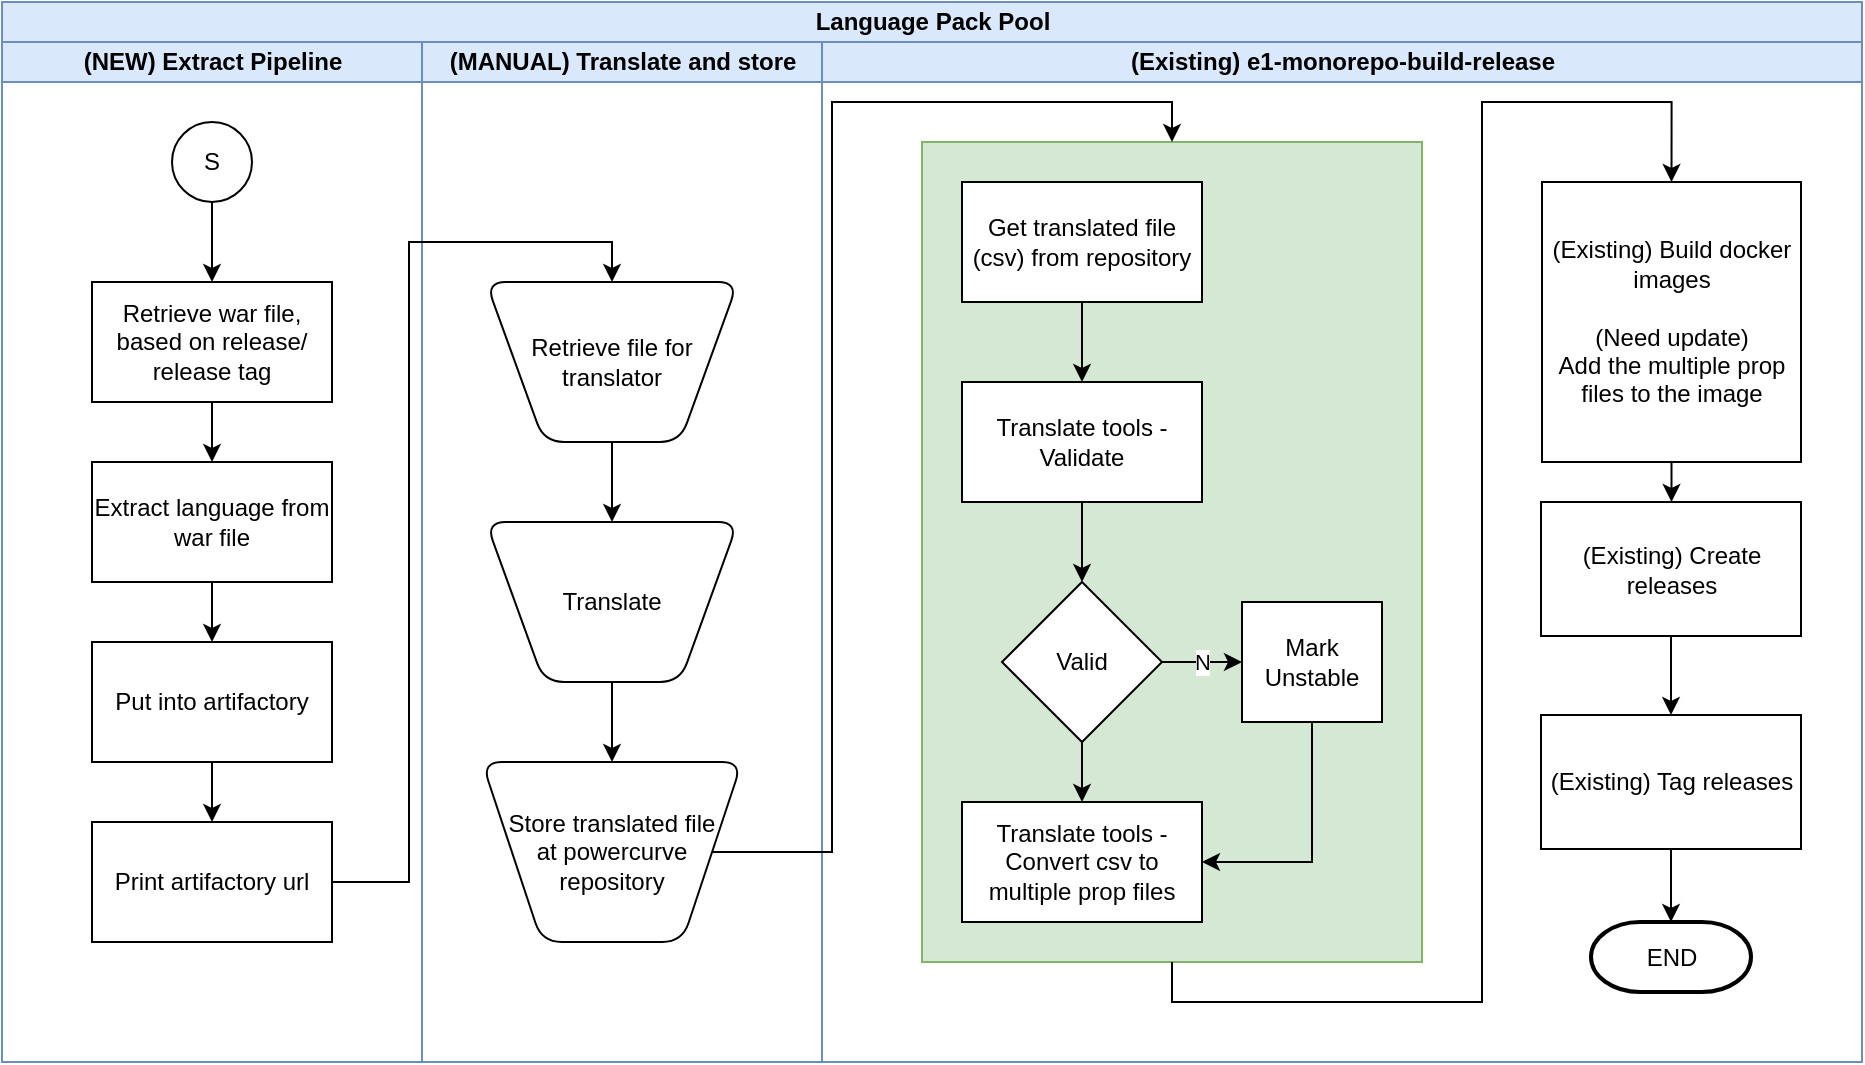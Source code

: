 <mxfile version="13.1.2" type="github">
  <diagram id="prtHgNgQTEPvFCAcTncT" name="Page-1">
    <mxGraphModel dx="1185" dy="670" grid="1" gridSize="10" guides="1" tooltips="1" connect="1" arrows="1" fold="1" page="1" pageScale="1" pageWidth="827" pageHeight="1169" math="0" shadow="0">
      <root>
        <mxCell id="0" />
        <mxCell id="1" parent="0" />
        <mxCell id="otR9TPUCRhcJya0NwbyP-5" value="Language Pack Pool" style="swimlane;html=1;childLayout=stackLayout;resizeParent=1;resizeParentMax=0;startSize=20;fillColor=#dae8fc;strokeColor=#6C8EBF;" parent="1" vertex="1">
          <mxGeometry x="40" y="40" width="930" height="530" as="geometry" />
        </mxCell>
        <mxCell id="otR9TPUCRhcJya0NwbyP-6" value="(NEW) Extract Pipeline" style="swimlane;html=1;startSize=20;fillColor=#dae8fc;strokeColor=#6C8EBF;" parent="otR9TPUCRhcJya0NwbyP-5" vertex="1">
          <mxGeometry y="20" width="210" height="510" as="geometry" />
        </mxCell>
        <mxCell id="otR9TPUCRhcJya0NwbyP-17" style="edgeStyle=orthogonalEdgeStyle;rounded=0;orthogonalLoop=1;jettySize=auto;html=1;" parent="otR9TPUCRhcJya0NwbyP-6" source="otR9TPUCRhcJya0NwbyP-26" target="otR9TPUCRhcJya0NwbyP-10" edge="1">
          <mxGeometry relative="1" as="geometry">
            <mxPoint x="140" y="70" as="sourcePoint" />
          </mxGeometry>
        </mxCell>
        <mxCell id="otR9TPUCRhcJya0NwbyP-18" style="edgeStyle=orthogonalEdgeStyle;rounded=0;orthogonalLoop=1;jettySize=auto;html=1;" parent="otR9TPUCRhcJya0NwbyP-6" source="otR9TPUCRhcJya0NwbyP-10" target="otR9TPUCRhcJya0NwbyP-11" edge="1">
          <mxGeometry relative="1" as="geometry" />
        </mxCell>
        <mxCell id="otR9TPUCRhcJya0NwbyP-19" style="edgeStyle=orthogonalEdgeStyle;rounded=0;orthogonalLoop=1;jettySize=auto;html=1;" parent="otR9TPUCRhcJya0NwbyP-6" source="otR9TPUCRhcJya0NwbyP-11" target="otR9TPUCRhcJya0NwbyP-12" edge="1">
          <mxGeometry relative="1" as="geometry" />
        </mxCell>
        <mxCell id="otR9TPUCRhcJya0NwbyP-20" style="edgeStyle=orthogonalEdgeStyle;rounded=0;orthogonalLoop=1;jettySize=auto;html=1;" parent="otR9TPUCRhcJya0NwbyP-6" source="otR9TPUCRhcJya0NwbyP-12" target="otR9TPUCRhcJya0NwbyP-13" edge="1">
          <mxGeometry relative="1" as="geometry" />
        </mxCell>
        <mxCell id="otR9TPUCRhcJya0NwbyP-10" value="Retrieve war file, based on release/ release tag" style="rounded=0;whiteSpace=wrap;html=1;" parent="otR9TPUCRhcJya0NwbyP-6" vertex="1">
          <mxGeometry x="45" y="120" width="120" height="60" as="geometry" />
        </mxCell>
        <mxCell id="otR9TPUCRhcJya0NwbyP-11" value="Extract language from war file" style="rounded=0;whiteSpace=wrap;html=1;" parent="otR9TPUCRhcJya0NwbyP-6" vertex="1">
          <mxGeometry x="45" y="210" width="120" height="60" as="geometry" />
        </mxCell>
        <mxCell id="otR9TPUCRhcJya0NwbyP-12" value="Put into artifactory" style="rounded=0;whiteSpace=wrap;html=1;" parent="otR9TPUCRhcJya0NwbyP-6" vertex="1">
          <mxGeometry x="45" y="300" width="120" height="60" as="geometry" />
        </mxCell>
        <mxCell id="otR9TPUCRhcJya0NwbyP-13" value="Print artifactory url" style="rounded=0;whiteSpace=wrap;html=1;" parent="otR9TPUCRhcJya0NwbyP-6" vertex="1">
          <mxGeometry x="45" y="390" width="120" height="60" as="geometry" />
        </mxCell>
        <mxCell id="otR9TPUCRhcJya0NwbyP-26" value="S" style="ellipse;whiteSpace=wrap;html=1;aspect=fixed;rounded=1;" parent="otR9TPUCRhcJya0NwbyP-6" vertex="1">
          <mxGeometry x="85" y="40" width="40" height="40" as="geometry" />
        </mxCell>
        <mxCell id="otR9TPUCRhcJya0NwbyP-7" value="(MANUAL) Translate and store" style="swimlane;html=1;startSize=20;verticalAlign=middle;horizontal=1;fillColor=#dae8fc;strokeColor=#6C8EBF;" parent="otR9TPUCRhcJya0NwbyP-5" vertex="1">
          <mxGeometry x="210" y="20" width="200" height="510" as="geometry" />
        </mxCell>
        <mxCell id="otR9TPUCRhcJya0NwbyP-44" style="edgeStyle=orthogonalEdgeStyle;rounded=0;orthogonalLoop=1;jettySize=auto;html=1;" parent="otR9TPUCRhcJya0NwbyP-7" source="otR9TPUCRhcJya0NwbyP-38" target="otR9TPUCRhcJya0NwbyP-41" edge="1">
          <mxGeometry relative="1" as="geometry" />
        </mxCell>
        <mxCell id="otR9TPUCRhcJya0NwbyP-45" style="edgeStyle=orthogonalEdgeStyle;rounded=0;orthogonalLoop=1;jettySize=auto;html=1;" parent="otR9TPUCRhcJya0NwbyP-7" source="otR9TPUCRhcJya0NwbyP-41" target="otR9TPUCRhcJya0NwbyP-43" edge="1">
          <mxGeometry relative="1" as="geometry" />
        </mxCell>
        <mxCell id="otR9TPUCRhcJya0NwbyP-38" value="&lt;span&gt;Retrieve file for translator&lt;/span&gt;" style="verticalLabelPosition=middle;verticalAlign=middle;html=1;shape=trapezoid;perimeter=trapezoidPerimeter;whiteSpace=wrap;size=0.23;arcSize=20;flipV=1;rounded=1;labelPosition=center;align=center;" parent="otR9TPUCRhcJya0NwbyP-7" vertex="1">
          <mxGeometry x="32" y="120" width="126" height="80" as="geometry" />
        </mxCell>
        <mxCell id="otR9TPUCRhcJya0NwbyP-41" value="&lt;span&gt;Translate&lt;/span&gt;" style="verticalLabelPosition=middle;verticalAlign=middle;html=1;shape=trapezoid;perimeter=trapezoidPerimeter;whiteSpace=wrap;size=0.23;arcSize=20;flipV=1;rounded=1;labelPosition=center;align=center;" parent="otR9TPUCRhcJya0NwbyP-7" vertex="1">
          <mxGeometry x="32" y="240" width="126" height="80" as="geometry" />
        </mxCell>
        <mxCell id="otR9TPUCRhcJya0NwbyP-43" value="&lt;span&gt;Store translated file&lt;br&gt;at powercurve repository&lt;/span&gt;" style="verticalLabelPosition=middle;verticalAlign=middle;html=1;shape=trapezoid;perimeter=trapezoidPerimeter;whiteSpace=wrap;size=0.23;arcSize=20;flipV=1;rounded=1;labelPosition=center;align=center;" parent="otR9TPUCRhcJya0NwbyP-7" vertex="1">
          <mxGeometry x="30" y="360" width="130" height="90" as="geometry" />
        </mxCell>
        <mxCell id="otR9TPUCRhcJya0NwbyP-8" value="(Existing)&amp;nbsp;e1-monorepo-build-release" style="swimlane;html=1;startSize=20;fillColor=#dae8fc;strokeColor=#6C8EBF;" parent="otR9TPUCRhcJya0NwbyP-5" vertex="1">
          <mxGeometry x="410" y="20" width="520" height="510" as="geometry" />
        </mxCell>
        <mxCell id="byoN6DWb2ZMdWjJe2KeH-1" value="" style="rounded=0;whiteSpace=wrap;html=1;fillColor=#d5e8d4;strokeColor=#82b366;" vertex="1" parent="otR9TPUCRhcJya0NwbyP-8">
          <mxGeometry x="50" y="50" width="250" height="410" as="geometry" />
        </mxCell>
        <mxCell id="byoN6DWb2ZMdWjJe2KeH-6" value="Translate tools - Convert csv to multiple prop files" style="rounded=0;whiteSpace=wrap;html=1;" vertex="1" parent="otR9TPUCRhcJya0NwbyP-8">
          <mxGeometry x="70" y="380" width="120" height="60" as="geometry" />
        </mxCell>
        <mxCell id="byoN6DWb2ZMdWjJe2KeH-5" value="N" style="edgeStyle=orthogonalEdgeStyle;rounded=0;orthogonalLoop=1;jettySize=auto;html=1;entryX=0;entryY=0.5;entryDx=0;entryDy=0;" edge="1" parent="otR9TPUCRhcJya0NwbyP-8" source="byoN6DWb2ZMdWjJe2KeH-2" target="byoN6DWb2ZMdWjJe2KeH-3">
          <mxGeometry relative="1" as="geometry" />
        </mxCell>
        <mxCell id="byoN6DWb2ZMdWjJe2KeH-7" style="edgeStyle=orthogonalEdgeStyle;rounded=0;orthogonalLoop=1;jettySize=auto;html=1;" edge="1" parent="otR9TPUCRhcJya0NwbyP-8" source="byoN6DWb2ZMdWjJe2KeH-2" target="byoN6DWb2ZMdWjJe2KeH-6">
          <mxGeometry relative="1" as="geometry" />
        </mxCell>
        <mxCell id="byoN6DWb2ZMdWjJe2KeH-2" value="Valid" style="rhombus;whiteSpace=wrap;html=1;" vertex="1" parent="otR9TPUCRhcJya0NwbyP-8">
          <mxGeometry x="90" y="270" width="80" height="80" as="geometry" />
        </mxCell>
        <mxCell id="otR9TPUCRhcJya0NwbyP-54" style="edgeStyle=orthogonalEdgeStyle;rounded=0;orthogonalLoop=1;jettySize=auto;html=1;entryX=0.5;entryY=0;entryDx=0;entryDy=0;" parent="otR9TPUCRhcJya0NwbyP-8" source="otR9TPUCRhcJya0NwbyP-34" target="otR9TPUCRhcJya0NwbyP-59" edge="1">
          <mxGeometry relative="1" as="geometry" />
        </mxCell>
        <mxCell id="otR9TPUCRhcJya0NwbyP-60" style="edgeStyle=orthogonalEdgeStyle;rounded=0;orthogonalLoop=1;jettySize=auto;html=1;" parent="otR9TPUCRhcJya0NwbyP-8" source="otR9TPUCRhcJya0NwbyP-59" target="byoN6DWb2ZMdWjJe2KeH-2" edge="1">
          <mxGeometry relative="1" as="geometry">
            <mxPoint x="140" y="340" as="targetPoint" />
          </mxGeometry>
        </mxCell>
        <mxCell id="otR9TPUCRhcJya0NwbyP-34" value="Get translated file (csv) from repository" style="rounded=0;whiteSpace=wrap;html=1;" parent="otR9TPUCRhcJya0NwbyP-8" vertex="1">
          <mxGeometry x="70" y="70" width="120" height="60" as="geometry" />
        </mxCell>
        <mxCell id="otR9TPUCRhcJya0NwbyP-55" style="edgeStyle=orthogonalEdgeStyle;rounded=0;orthogonalLoop=1;jettySize=auto;html=1;exitX=0.5;exitY=1;exitDx=0;exitDy=0;entryX=0.5;entryY=0;entryDx=0;entryDy=0;" parent="otR9TPUCRhcJya0NwbyP-8" source="byoN6DWb2ZMdWjJe2KeH-1" target="otR9TPUCRhcJya0NwbyP-50" edge="1">
          <mxGeometry relative="1" as="geometry" />
        </mxCell>
        <mxCell id="otR9TPUCRhcJya0NwbyP-58" style="edgeStyle=orthogonalEdgeStyle;rounded=0;orthogonalLoop=1;jettySize=auto;html=1;entryX=0.5;entryY=0;entryDx=0;entryDy=0;" parent="otR9TPUCRhcJya0NwbyP-8" source="otR9TPUCRhcJya0NwbyP-50" target="otR9TPUCRhcJya0NwbyP-61" edge="1">
          <mxGeometry relative="1" as="geometry" />
        </mxCell>
        <mxCell id="otR9TPUCRhcJya0NwbyP-71" value="" style="edgeStyle=orthogonalEdgeStyle;rounded=0;orthogonalLoop=1;jettySize=auto;html=1;" parent="otR9TPUCRhcJya0NwbyP-8" source="otR9TPUCRhcJya0NwbyP-61" target="otR9TPUCRhcJya0NwbyP-66" edge="1">
          <mxGeometry relative="1" as="geometry" />
        </mxCell>
        <mxCell id="otR9TPUCRhcJya0NwbyP-75" style="edgeStyle=orthogonalEdgeStyle;rounded=0;orthogonalLoop=1;jettySize=auto;html=1;entryX=0.5;entryY=0;entryDx=0;entryDy=0;entryPerimeter=0;" parent="otR9TPUCRhcJya0NwbyP-8" source="otR9TPUCRhcJya0NwbyP-66" target="otR9TPUCRhcJya0NwbyP-57" edge="1">
          <mxGeometry relative="1" as="geometry" />
        </mxCell>
        <mxCell id="otR9TPUCRhcJya0NwbyP-59" value="Translate tools - Validate" style="rounded=0;whiteSpace=wrap;html=1;" parent="otR9TPUCRhcJya0NwbyP-8" vertex="1">
          <mxGeometry x="70" y="170" width="120" height="60" as="geometry" />
        </mxCell>
        <mxCell id="byoN6DWb2ZMdWjJe2KeH-8" style="edgeStyle=orthogonalEdgeStyle;rounded=0;orthogonalLoop=1;jettySize=auto;html=1;entryX=1;entryY=0.5;entryDx=0;entryDy=0;exitX=0.5;exitY=1;exitDx=0;exitDy=0;" edge="1" parent="otR9TPUCRhcJya0NwbyP-8" source="byoN6DWb2ZMdWjJe2KeH-3" target="byoN6DWb2ZMdWjJe2KeH-6">
          <mxGeometry relative="1" as="geometry" />
        </mxCell>
        <mxCell id="byoN6DWb2ZMdWjJe2KeH-3" value="Mark Unstable" style="rounded=0;whiteSpace=wrap;html=1;" vertex="1" parent="otR9TPUCRhcJya0NwbyP-8">
          <mxGeometry x="210" y="280" width="70" height="60" as="geometry" />
        </mxCell>
        <mxCell id="otR9TPUCRhcJya0NwbyP-50" value="(Existing) Build docker images&lt;br&gt;&lt;br&gt;(Need update) &lt;br&gt;Add the multiple prop files to the image" style="rounded=0;whiteSpace=wrap;html=1;" parent="otR9TPUCRhcJya0NwbyP-8" vertex="1">
          <mxGeometry x="360" y="70" width="129.5" height="140" as="geometry" />
        </mxCell>
        <mxCell id="otR9TPUCRhcJya0NwbyP-61" value="(Existing) Create releases" style="rounded=0;whiteSpace=wrap;html=1;" parent="otR9TPUCRhcJya0NwbyP-8" vertex="1">
          <mxGeometry x="359.5" y="230" width="130" height="67" as="geometry" />
        </mxCell>
        <mxCell id="otR9TPUCRhcJya0NwbyP-57" value="END" style="strokeWidth=2;html=1;shape=mxgraph.flowchart.terminator;whiteSpace=wrap;rounded=1;" parent="otR9TPUCRhcJya0NwbyP-8" vertex="1">
          <mxGeometry x="384.5" y="440" width="80" height="35" as="geometry" />
        </mxCell>
        <mxCell id="otR9TPUCRhcJya0NwbyP-66" value="(Existing) Tag releases" style="rounded=0;whiteSpace=wrap;html=1;" parent="otR9TPUCRhcJya0NwbyP-8" vertex="1">
          <mxGeometry x="359.5" y="336.5" width="130" height="67" as="geometry" />
        </mxCell>
        <mxCell id="otR9TPUCRhcJya0NwbyP-21" style="edgeStyle=orthogonalEdgeStyle;rounded=0;orthogonalLoop=1;jettySize=auto;html=1;entryX=0.5;entryY=0;entryDx=0;entryDy=0;" parent="otR9TPUCRhcJya0NwbyP-5" source="otR9TPUCRhcJya0NwbyP-13" target="otR9TPUCRhcJya0NwbyP-38" edge="1">
          <mxGeometry relative="1" as="geometry">
            <mxPoint x="140" y="520" as="targetPoint" />
          </mxGeometry>
        </mxCell>
        <mxCell id="otR9TPUCRhcJya0NwbyP-56" style="edgeStyle=orthogonalEdgeStyle;rounded=0;orthogonalLoop=1;jettySize=auto;html=1;entryX=0.5;entryY=0;entryDx=0;entryDy=0;" parent="otR9TPUCRhcJya0NwbyP-5" source="otR9TPUCRhcJya0NwbyP-43" target="byoN6DWb2ZMdWjJe2KeH-1" edge="1">
          <mxGeometry relative="1" as="geometry">
            <mxPoint x="640" y="110" as="targetPoint" />
          </mxGeometry>
        </mxCell>
      </root>
    </mxGraphModel>
  </diagram>
</mxfile>
